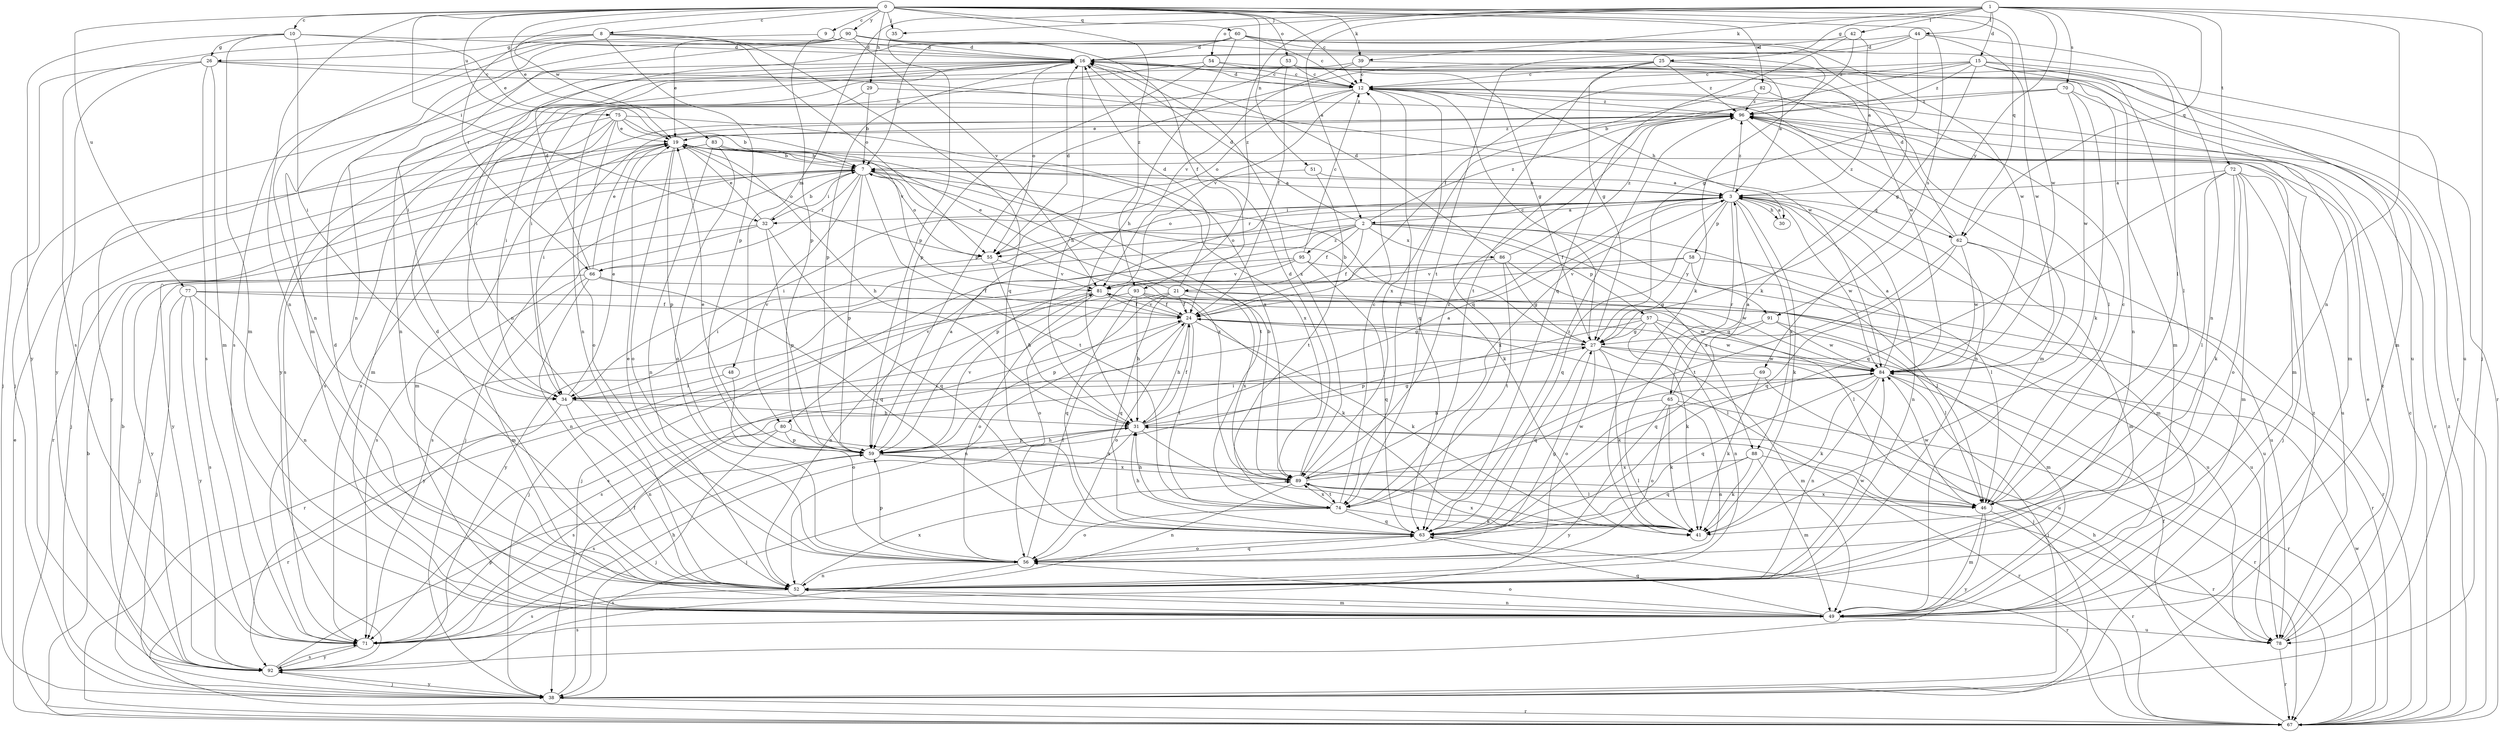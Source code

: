 strict digraph  {
0;
1;
2;
3;
7;
8;
9;
10;
12;
15;
16;
19;
21;
24;
25;
26;
27;
29;
30;
31;
32;
34;
35;
38;
39;
41;
42;
44;
46;
48;
49;
51;
52;
53;
54;
55;
56;
57;
58;
59;
60;
62;
63;
65;
66;
67;
69;
70;
71;
72;
74;
75;
77;
78;
80;
81;
82;
83;
84;
86;
88;
89;
90;
91;
92;
93;
95;
96;
0 -> 8  [label=c];
0 -> 9  [label=c];
0 -> 10  [label=c];
0 -> 12  [label=c];
0 -> 19  [label=e];
0 -> 29  [label=h];
0 -> 32  [label=i];
0 -> 35  [label=j];
0 -> 39  [label=k];
0 -> 51  [label=n];
0 -> 52  [label=n];
0 -> 53  [label=o];
0 -> 60  [label=q];
0 -> 62  [label=q];
0 -> 69  [label=s];
0 -> 75  [label=u];
0 -> 77  [label=u];
0 -> 82  [label=w];
0 -> 83  [label=w];
0 -> 84  [label=w];
0 -> 90  [label=y];
0 -> 93  [label=z];
1 -> 2  [label=a];
1 -> 15  [label=d];
1 -> 25  [label=g];
1 -> 35  [label=j];
1 -> 38  [label=j];
1 -> 39  [label=k];
1 -> 42  [label=l];
1 -> 44  [label=l];
1 -> 48  [label=m];
1 -> 52  [label=n];
1 -> 54  [label=o];
1 -> 62  [label=q];
1 -> 70  [label=s];
1 -> 72  [label=t];
1 -> 91  [label=y];
1 -> 93  [label=z];
2 -> 16  [label=d];
2 -> 21  [label=f];
2 -> 24  [label=f];
2 -> 46  [label=l];
2 -> 55  [label=o];
2 -> 57  [label=p];
2 -> 71  [label=s];
2 -> 80  [label=v];
2 -> 86  [label=x];
2 -> 88  [label=x];
2 -> 91  [label=y];
2 -> 95  [label=z];
2 -> 96  [label=z];
3 -> 2  [label=a];
3 -> 7  [label=b];
3 -> 24  [label=f];
3 -> 30  [label=h];
3 -> 32  [label=i];
3 -> 41  [label=k];
3 -> 49  [label=m];
3 -> 52  [label=n];
3 -> 55  [label=o];
3 -> 58  [label=p];
3 -> 59  [label=p];
3 -> 62  [label=q];
3 -> 63  [label=q];
3 -> 65  [label=r];
3 -> 66  [label=r];
3 -> 84  [label=w];
3 -> 88  [label=x];
3 -> 89  [label=x];
3 -> 96  [label=z];
7 -> 3  [label=a];
7 -> 32  [label=i];
7 -> 38  [label=j];
7 -> 41  [label=k];
7 -> 55  [label=o];
7 -> 59  [label=p];
7 -> 66  [label=r];
7 -> 74  [label=t];
7 -> 80  [label=v];
7 -> 89  [label=x];
7 -> 92  [label=y];
8 -> 16  [label=d];
8 -> 26  [label=g];
8 -> 55  [label=o];
8 -> 59  [label=p];
8 -> 63  [label=q];
8 -> 66  [label=r];
8 -> 71  [label=s];
9 -> 16  [label=d];
9 -> 52  [label=n];
10 -> 16  [label=d];
10 -> 19  [label=e];
10 -> 26  [label=g];
10 -> 34  [label=i];
10 -> 49  [label=m];
10 -> 92  [label=y];
12 -> 16  [label=d];
12 -> 30  [label=h];
12 -> 49  [label=m];
12 -> 55  [label=o];
12 -> 63  [label=q];
12 -> 71  [label=s];
12 -> 74  [label=t];
12 -> 81  [label=v];
12 -> 96  [label=z];
15 -> 12  [label=c];
15 -> 24  [label=f];
15 -> 27  [label=g];
15 -> 46  [label=l];
15 -> 49  [label=m];
15 -> 52  [label=n];
15 -> 74  [label=t];
15 -> 78  [label=u];
15 -> 96  [label=z];
16 -> 12  [label=c];
16 -> 27  [label=g];
16 -> 31  [label=h];
16 -> 34  [label=i];
16 -> 38  [label=j];
16 -> 52  [label=n];
16 -> 55  [label=o];
16 -> 59  [label=p];
16 -> 78  [label=u];
16 -> 89  [label=x];
19 -> 7  [label=b];
19 -> 31  [label=h];
19 -> 38  [label=j];
19 -> 49  [label=m];
19 -> 55  [label=o];
19 -> 56  [label=o];
19 -> 59  [label=p];
19 -> 74  [label=t];
19 -> 96  [label=z];
21 -> 16  [label=d];
21 -> 19  [label=e];
21 -> 24  [label=f];
21 -> 46  [label=l];
21 -> 59  [label=p];
21 -> 63  [label=q];
21 -> 67  [label=r];
21 -> 78  [label=u];
21 -> 89  [label=x];
24 -> 27  [label=g];
24 -> 31  [label=h];
24 -> 41  [label=k];
24 -> 46  [label=l];
24 -> 52  [label=n];
24 -> 56  [label=o];
24 -> 74  [label=t];
24 -> 81  [label=v];
25 -> 3  [label=a];
25 -> 12  [label=c];
25 -> 27  [label=g];
25 -> 59  [label=p];
25 -> 63  [label=q];
25 -> 67  [label=r];
25 -> 96  [label=z];
26 -> 12  [label=c];
26 -> 38  [label=j];
26 -> 49  [label=m];
26 -> 71  [label=s];
26 -> 84  [label=w];
26 -> 92  [label=y];
27 -> 7  [label=b];
27 -> 12  [label=c];
27 -> 38  [label=j];
27 -> 41  [label=k];
27 -> 49  [label=m];
27 -> 56  [label=o];
27 -> 63  [label=q];
27 -> 71  [label=s];
27 -> 84  [label=w];
29 -> 7  [label=b];
29 -> 34  [label=i];
29 -> 96  [label=z];
30 -> 3  [label=a];
31 -> 3  [label=a];
31 -> 24  [label=f];
31 -> 27  [label=g];
31 -> 38  [label=j];
31 -> 41  [label=k];
31 -> 59  [label=p];
31 -> 67  [label=r];
32 -> 7  [label=b];
32 -> 19  [label=e];
32 -> 59  [label=p];
32 -> 63  [label=q];
32 -> 71  [label=s];
32 -> 92  [label=y];
34 -> 19  [label=e];
34 -> 31  [label=h];
34 -> 52  [label=n];
34 -> 67  [label=r];
35 -> 59  [label=p];
38 -> 24  [label=f];
38 -> 67  [label=r];
38 -> 92  [label=y];
38 -> 96  [label=z];
39 -> 12  [label=c];
39 -> 81  [label=v];
39 -> 84  [label=w];
39 -> 92  [label=y];
41 -> 89  [label=x];
42 -> 3  [label=a];
42 -> 16  [label=d];
42 -> 63  [label=q];
42 -> 96  [label=z];
44 -> 7  [label=b];
44 -> 16  [label=d];
44 -> 27  [label=g];
44 -> 52  [label=n];
44 -> 74  [label=t];
44 -> 84  [label=w];
46 -> 12  [label=c];
46 -> 49  [label=m];
46 -> 67  [label=r];
46 -> 84  [label=w];
46 -> 89  [label=x];
46 -> 92  [label=y];
48 -> 34  [label=i];
48 -> 56  [label=o];
49 -> 16  [label=d];
49 -> 52  [label=n];
49 -> 56  [label=o];
49 -> 63  [label=q];
49 -> 71  [label=s];
49 -> 78  [label=u];
51 -> 3  [label=a];
51 -> 34  [label=i];
51 -> 74  [label=t];
52 -> 16  [label=d];
52 -> 49  [label=m];
52 -> 71  [label=s];
52 -> 84  [label=w];
52 -> 89  [label=x];
53 -> 12  [label=c];
53 -> 24  [label=f];
53 -> 49  [label=m];
53 -> 52  [label=n];
54 -> 12  [label=c];
54 -> 34  [label=i];
54 -> 59  [label=p];
54 -> 67  [label=r];
55 -> 16  [label=d];
55 -> 31  [label=h];
55 -> 34  [label=i];
55 -> 81  [label=v];
56 -> 19  [label=e];
56 -> 24  [label=f];
56 -> 27  [label=g];
56 -> 52  [label=n];
56 -> 59  [label=p];
56 -> 63  [label=q];
56 -> 71  [label=s];
57 -> 27  [label=g];
57 -> 41  [label=k];
57 -> 49  [label=m];
57 -> 52  [label=n];
57 -> 59  [label=p];
57 -> 71  [label=s];
57 -> 84  [label=w];
58 -> 27  [label=g];
58 -> 46  [label=l];
58 -> 67  [label=r];
58 -> 81  [label=v];
58 -> 92  [label=y];
59 -> 3  [label=a];
59 -> 19  [label=e];
59 -> 31  [label=h];
59 -> 46  [label=l];
59 -> 71  [label=s];
59 -> 81  [label=v];
59 -> 89  [label=x];
60 -> 12  [label=c];
60 -> 16  [label=d];
60 -> 31  [label=h];
60 -> 34  [label=i];
60 -> 41  [label=k];
60 -> 46  [label=l];
60 -> 52  [label=n];
60 -> 84  [label=w];
62 -> 16  [label=d];
62 -> 49  [label=m];
62 -> 63  [label=q];
62 -> 74  [label=t];
62 -> 78  [label=u];
62 -> 84  [label=w];
62 -> 96  [label=z];
63 -> 31  [label=h];
63 -> 56  [label=o];
63 -> 67  [label=r];
63 -> 96  [label=z];
65 -> 3  [label=a];
65 -> 31  [label=h];
65 -> 41  [label=k];
65 -> 52  [label=n];
65 -> 56  [label=o];
65 -> 67  [label=r];
65 -> 92  [label=y];
66 -> 16  [label=d];
66 -> 19  [label=e];
66 -> 24  [label=f];
66 -> 38  [label=j];
66 -> 49  [label=m];
66 -> 52  [label=n];
66 -> 63  [label=q];
67 -> 7  [label=b];
67 -> 12  [label=c];
67 -> 19  [label=e];
67 -> 24  [label=f];
67 -> 84  [label=w];
67 -> 96  [label=z];
69 -> 34  [label=i];
69 -> 41  [label=k];
69 -> 78  [label=u];
70 -> 7  [label=b];
70 -> 41  [label=k];
70 -> 49  [label=m];
70 -> 84  [label=w];
70 -> 96  [label=z];
71 -> 31  [label=h];
71 -> 92  [label=y];
72 -> 3  [label=a];
72 -> 38  [label=j];
72 -> 41  [label=k];
72 -> 46  [label=l];
72 -> 49  [label=m];
72 -> 56  [label=o];
72 -> 63  [label=q];
72 -> 78  [label=u];
74 -> 12  [label=c];
74 -> 31  [label=h];
74 -> 41  [label=k];
74 -> 56  [label=o];
74 -> 63  [label=q];
74 -> 89  [label=x];
75 -> 7  [label=b];
75 -> 19  [label=e];
75 -> 49  [label=m];
75 -> 56  [label=o];
75 -> 71  [label=s];
75 -> 81  [label=v];
75 -> 89  [label=x];
75 -> 92  [label=y];
77 -> 24  [label=f];
77 -> 38  [label=j];
77 -> 52  [label=n];
77 -> 71  [label=s];
77 -> 84  [label=w];
77 -> 92  [label=y];
78 -> 19  [label=e];
78 -> 31  [label=h];
78 -> 67  [label=r];
78 -> 96  [label=z];
80 -> 38  [label=j];
80 -> 59  [label=p];
80 -> 71  [label=s];
80 -> 89  [label=x];
81 -> 24  [label=f];
81 -> 38  [label=j];
81 -> 52  [label=n];
81 -> 56  [label=o];
81 -> 67  [label=r];
82 -> 46  [label=l];
82 -> 89  [label=x];
82 -> 96  [label=z];
83 -> 7  [label=b];
83 -> 52  [label=n];
83 -> 56  [label=o];
83 -> 67  [label=r];
83 -> 89  [label=x];
84 -> 3  [label=a];
84 -> 34  [label=i];
84 -> 38  [label=j];
84 -> 41  [label=k];
84 -> 52  [label=n];
84 -> 63  [label=q];
84 -> 67  [label=r];
86 -> 16  [label=d];
86 -> 27  [label=g];
86 -> 74  [label=t];
86 -> 81  [label=v];
86 -> 84  [label=w];
86 -> 96  [label=z];
88 -> 41  [label=k];
88 -> 49  [label=m];
88 -> 63  [label=q];
88 -> 67  [label=r];
88 -> 89  [label=x];
89 -> 7  [label=b];
89 -> 16  [label=d];
89 -> 46  [label=l];
89 -> 52  [label=n];
89 -> 74  [label=t];
89 -> 84  [label=w];
89 -> 96  [label=z];
90 -> 16  [label=d];
90 -> 19  [label=e];
90 -> 24  [label=f];
90 -> 41  [label=k];
90 -> 49  [label=m];
90 -> 52  [label=n];
90 -> 59  [label=p];
90 -> 71  [label=s];
90 -> 81  [label=v];
91 -> 27  [label=g];
91 -> 46  [label=l];
91 -> 63  [label=q];
91 -> 84  [label=w];
92 -> 7  [label=b];
92 -> 38  [label=j];
92 -> 59  [label=p];
92 -> 71  [label=s];
93 -> 24  [label=f];
93 -> 31  [label=h];
93 -> 41  [label=k];
93 -> 63  [label=q];
93 -> 78  [label=u];
93 -> 92  [label=y];
95 -> 12  [label=c];
95 -> 38  [label=j];
95 -> 56  [label=o];
95 -> 63  [label=q];
95 -> 78  [label=u];
95 -> 81  [label=v];
96 -> 19  [label=e];
96 -> 34  [label=i];
96 -> 49  [label=m];
96 -> 52  [label=n];
96 -> 67  [label=r];
96 -> 71  [label=s];
}
